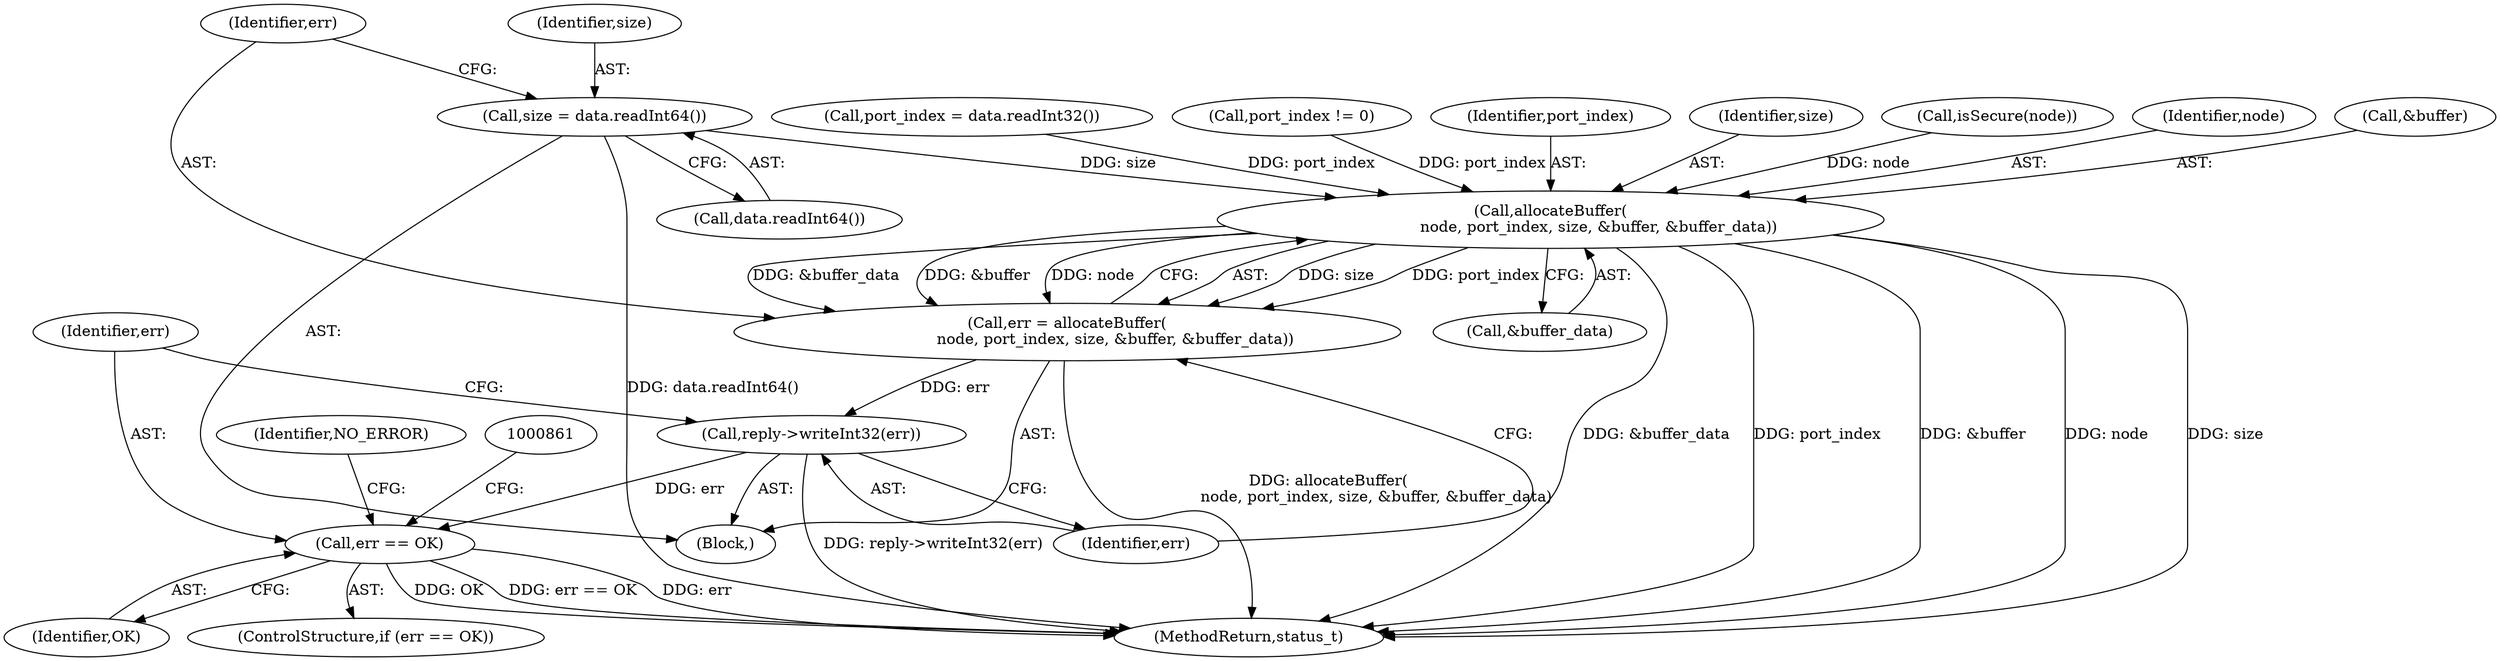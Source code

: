 digraph "0_Android_25be9ac20db51044e1b09ca67906355e4f328d48_0@API" {
"1000836" [label="(Call,size = data.readInt64())"];
"1000844" [label="(Call,allocateBuffer(\n                    node, port_index, size, &buffer, &buffer_data))"];
"1000842" [label="(Call,err = allocateBuffer(\n                    node, port_index, size, &buffer, &buffer_data))"];
"1000852" [label="(Call,reply->writeInt32(err))"];
"1000855" [label="(Call,err == OK)"];
"1000854" [label="(ControlStructure,if (err == OK))"];
"1000857" [label="(Identifier,OK)"];
"1000842" [label="(Call,err = allocateBuffer(\n                    node, port_index, size, &buffer, &buffer_data))"];
"1000855" [label="(Call,err == OK)"];
"1000852" [label="(Call,reply->writeInt32(err))"];
"1000837" [label="(Identifier,size)"];
"1000817" [label="(Call,port_index = data.readInt32())"];
"1000825" [label="(Call,port_index != 0)"];
"1000846" [label="(Identifier,port_index)"];
"1000836" [label="(Call,size = data.readInt64())"];
"1000838" [label="(Call,data.readInt64())"];
"1000847" [label="(Identifier,size)"];
"1000823" [label="(Call,isSecure(node))"];
"1000856" [label="(Identifier,err)"];
"1000845" [label="(Identifier,node)"];
"1000868" [label="(Identifier,NO_ERROR)"];
"1000848" [label="(Call,&buffer)"];
"1000805" [label="(Block,)"];
"1000850" [label="(Call,&buffer_data)"];
"1001056" [label="(MethodReturn,status_t)"];
"1000843" [label="(Identifier,err)"];
"1000853" [label="(Identifier,err)"];
"1000844" [label="(Call,allocateBuffer(\n                    node, port_index, size, &buffer, &buffer_data))"];
"1000836" -> "1000805"  [label="AST: "];
"1000836" -> "1000838"  [label="CFG: "];
"1000837" -> "1000836"  [label="AST: "];
"1000838" -> "1000836"  [label="AST: "];
"1000843" -> "1000836"  [label="CFG: "];
"1000836" -> "1001056"  [label="DDG: data.readInt64()"];
"1000836" -> "1000844"  [label="DDG: size"];
"1000844" -> "1000842"  [label="AST: "];
"1000844" -> "1000850"  [label="CFG: "];
"1000845" -> "1000844"  [label="AST: "];
"1000846" -> "1000844"  [label="AST: "];
"1000847" -> "1000844"  [label="AST: "];
"1000848" -> "1000844"  [label="AST: "];
"1000850" -> "1000844"  [label="AST: "];
"1000842" -> "1000844"  [label="CFG: "];
"1000844" -> "1001056"  [label="DDG: &buffer_data"];
"1000844" -> "1001056"  [label="DDG: port_index"];
"1000844" -> "1001056"  [label="DDG: &buffer"];
"1000844" -> "1001056"  [label="DDG: node"];
"1000844" -> "1001056"  [label="DDG: size"];
"1000844" -> "1000842"  [label="DDG: size"];
"1000844" -> "1000842"  [label="DDG: port_index"];
"1000844" -> "1000842"  [label="DDG: &buffer_data"];
"1000844" -> "1000842"  [label="DDG: &buffer"];
"1000844" -> "1000842"  [label="DDG: node"];
"1000823" -> "1000844"  [label="DDG: node"];
"1000817" -> "1000844"  [label="DDG: port_index"];
"1000825" -> "1000844"  [label="DDG: port_index"];
"1000842" -> "1000805"  [label="AST: "];
"1000843" -> "1000842"  [label="AST: "];
"1000853" -> "1000842"  [label="CFG: "];
"1000842" -> "1001056"  [label="DDG: allocateBuffer(\n                    node, port_index, size, &buffer, &buffer_data)"];
"1000842" -> "1000852"  [label="DDG: err"];
"1000852" -> "1000805"  [label="AST: "];
"1000852" -> "1000853"  [label="CFG: "];
"1000853" -> "1000852"  [label="AST: "];
"1000856" -> "1000852"  [label="CFG: "];
"1000852" -> "1001056"  [label="DDG: reply->writeInt32(err)"];
"1000852" -> "1000855"  [label="DDG: err"];
"1000855" -> "1000854"  [label="AST: "];
"1000855" -> "1000857"  [label="CFG: "];
"1000856" -> "1000855"  [label="AST: "];
"1000857" -> "1000855"  [label="AST: "];
"1000861" -> "1000855"  [label="CFG: "];
"1000868" -> "1000855"  [label="CFG: "];
"1000855" -> "1001056"  [label="DDG: OK"];
"1000855" -> "1001056"  [label="DDG: err == OK"];
"1000855" -> "1001056"  [label="DDG: err"];
}
